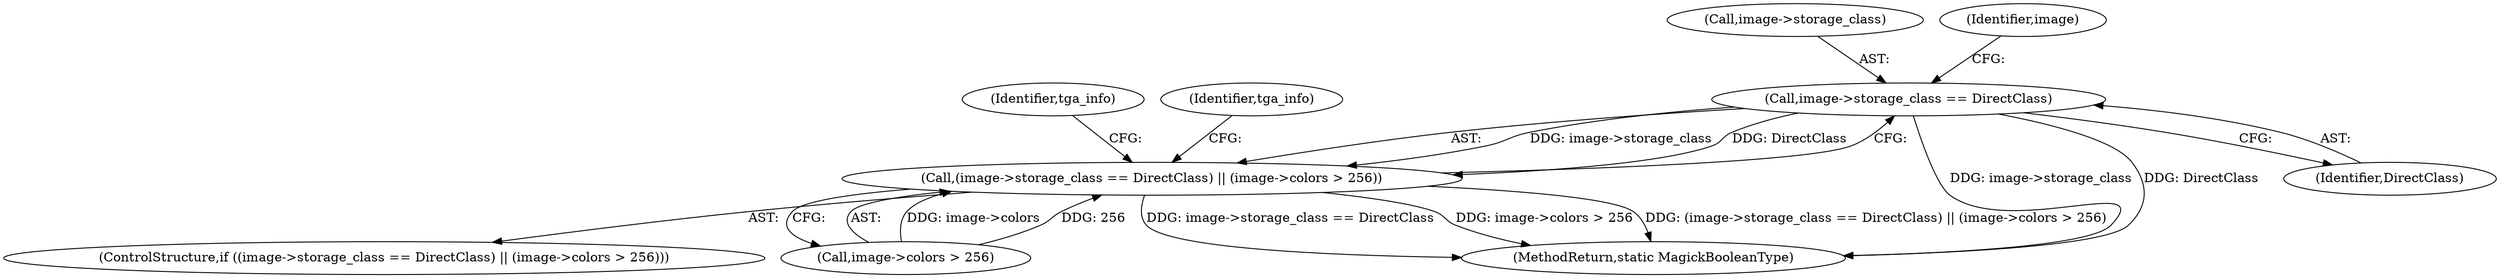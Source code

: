 digraph "0_ImageMagick_65f75a32a93ae4044c528a987a68366ecd4b46b9@pointer" {
"1000356" [label="(Call,image->storage_class == DirectClass)"];
"1000355" [label="(Call,(image->storage_class == DirectClass) || (image->colors > 256))"];
"1000369" [label="(Identifier,tga_info)"];
"1000357" [label="(Call,image->storage_class)"];
"1000354" [label="(ControlStructure,if ((image->storage_class == DirectClass) || (image->colors > 256)))"];
"1000363" [label="(Identifier,image)"];
"1000361" [label="(Call,image->colors > 256)"];
"1001172" [label="(MethodReturn,static MagickBooleanType)"];
"1000355" [label="(Call,(image->storage_class == DirectClass) || (image->colors > 256))"];
"1000356" [label="(Call,image->storage_class == DirectClass)"];
"1000428" [label="(Identifier,tga_info)"];
"1000360" [label="(Identifier,DirectClass)"];
"1000356" -> "1000355"  [label="AST: "];
"1000356" -> "1000360"  [label="CFG: "];
"1000357" -> "1000356"  [label="AST: "];
"1000360" -> "1000356"  [label="AST: "];
"1000363" -> "1000356"  [label="CFG: "];
"1000355" -> "1000356"  [label="CFG: "];
"1000356" -> "1001172"  [label="DDG: image->storage_class"];
"1000356" -> "1001172"  [label="DDG: DirectClass"];
"1000356" -> "1000355"  [label="DDG: image->storage_class"];
"1000356" -> "1000355"  [label="DDG: DirectClass"];
"1000355" -> "1000354"  [label="AST: "];
"1000355" -> "1000361"  [label="CFG: "];
"1000361" -> "1000355"  [label="AST: "];
"1000369" -> "1000355"  [label="CFG: "];
"1000428" -> "1000355"  [label="CFG: "];
"1000355" -> "1001172"  [label="DDG: image->storage_class == DirectClass"];
"1000355" -> "1001172"  [label="DDG: image->colors > 256"];
"1000355" -> "1001172"  [label="DDG: (image->storage_class == DirectClass) || (image->colors > 256)"];
"1000361" -> "1000355"  [label="DDG: image->colors"];
"1000361" -> "1000355"  [label="DDG: 256"];
}
